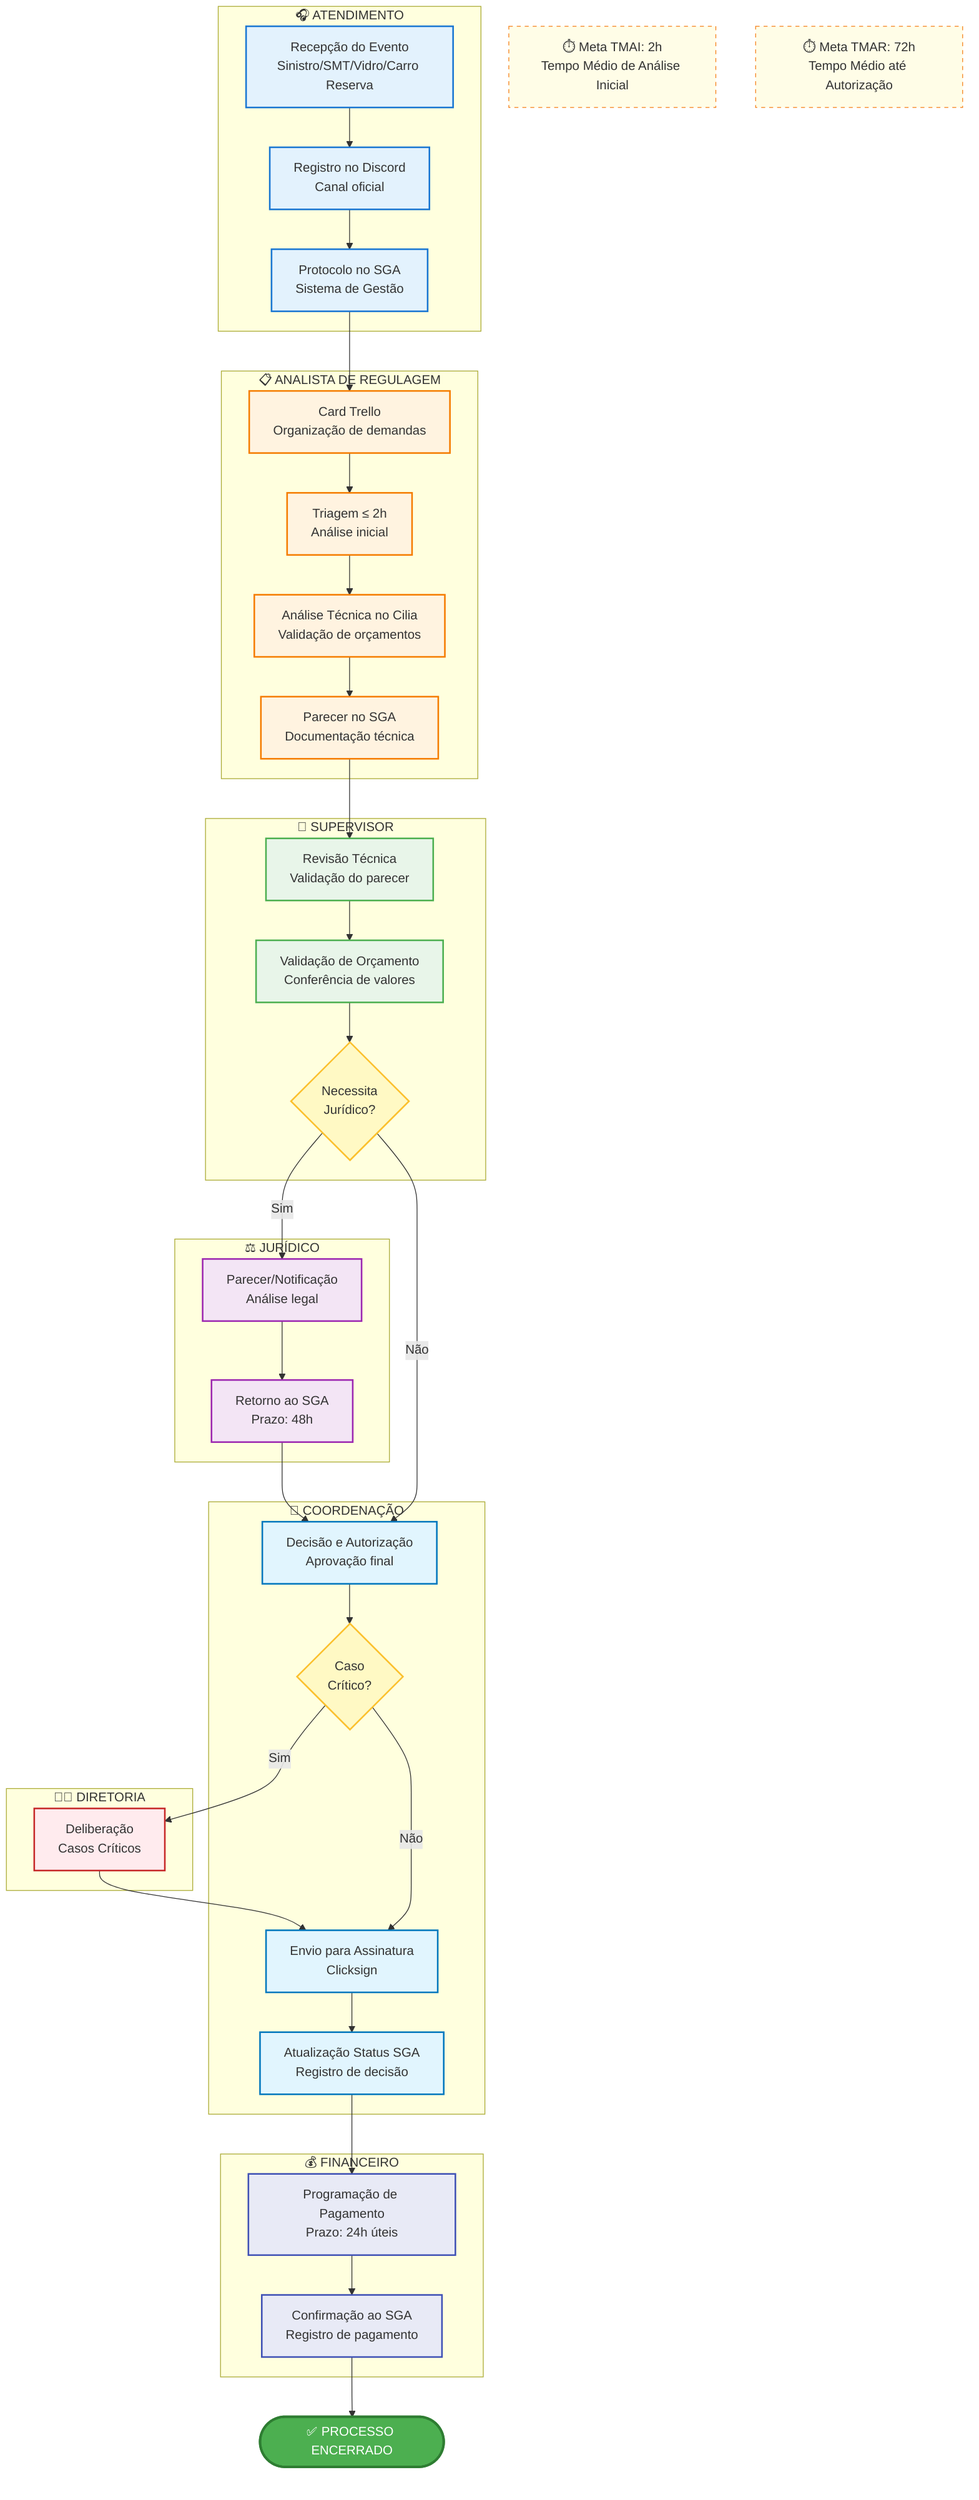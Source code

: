 flowchart TB
    subgraph Atendimento["🎧 ATENDIMENTO"]
        A1[Recepção do Evento<br/>Sinistro/SMT/Vidro/Carro Reserva]
        A2[Registro no Discord<br/>Canal oficial]
        A3[Protocolo no SGA<br/>Sistema de Gestão]
        style A1 fill:#e3f2fd,stroke:#1976d2,stroke-width:2px
        style A2 fill:#e3f2fd,stroke:#1976d2,stroke-width:2px
        style A3 fill:#e3f2fd,stroke:#1976d2,stroke-width:2px
    end
    
    subgraph Analista["📋 ANALISTA DE REGULAGEM"]
        B1[Card Trello<br/>Organização de demandas]
        B2[Triagem ≤ 2h<br/>Análise inicial]
        B3[Análise Técnica no Cilia<br/>Validação de orçamentos]
        B4[Parecer no SGA<br/>Documentação técnica]
        style B1 fill:#fff3e0,stroke:#f57c00,stroke-width:2px
        style B2 fill:#fff3e0,stroke:#f57c00,stroke-width:2px
        style B3 fill:#fff3e0,stroke:#f57c00,stroke-width:2px
        style B4 fill:#fff3e0,stroke:#f57c00,stroke-width:2px
    end
    
    subgraph Supervisor["👔 SUPERVISOR"]
        C1[Revisão Técnica<br/>Validação do parecer]
        C2[Validação de Orçamento<br/>Conferência de valores]
        C3{Necessita<br/>Jurídico?}
        style C1 fill:#e8f5e9,stroke:#4caf50,stroke-width:2px
        style C2 fill:#e8f5e9,stroke:#4caf50,stroke-width:2px
        style C3 fill:#fff9c4,stroke:#fbc02d,stroke-width:2px
    end
    
    subgraph Juridico["⚖️ JURÍDICO"]
        E1[Parecer/Notificação<br/>Análise legal]
        E2[Retorno ao SGA<br/>Prazo: 48h]
        style E1 fill:#f3e5f5,stroke:#9c27b0,stroke-width:2px
        style E2 fill:#f3e5f5,stroke:#9c27b0,stroke-width:2px
    end
    
    subgraph Coordenacao["🎯 COORDENAÇÃO"]
        D1[Decisão e Autorização<br/>Aprovação final]
        D2[Envio para Assinatura<br/>Clicksign]
        D3[Atualização Status SGA<br/>Registro de decisão]
        D4{Caso<br/>Crítico?}
        style D1 fill:#e1f5fe,stroke:#0277bd,stroke-width:2px
        style D2 fill:#e1f5fe,stroke:#0277bd,stroke-width:2px
        style D3 fill:#e1f5fe,stroke:#0277bd,stroke-width:2px
        style D4 fill:#fff9c4,stroke:#fbc02d,stroke-width:2px
    end
    
    subgraph Diretoria["👨‍💼 DIRETORIA"]
        G1[Deliberação<br/>Casos Críticos]
        style G1 fill:#ffebee,stroke:#c62828,stroke-width:2px
    end
    
    subgraph Financeiro["💰 FINANCEIRO"]
        F1[Programação de Pagamento<br/>Prazo: 24h úteis]
        F2[Confirmação ao SGA<br/>Registro de pagamento]
        style F1 fill:#e8eaf6,stroke:#3f51b5,stroke-width:2px
        style F2 fill:#e8eaf6,stroke:#3f51b5,stroke-width:2px
    end
    
    Fim([✅ PROCESSO ENCERRADO])
    style Fim fill:#4caf50,stroke:#2e7d32,stroke-width:3px,color:#fff
    
    A1 --> A2
    A2 --> A3
    A3 --> B1
    B1 --> B2
    B2 --> B3
    B3 --> B4
    B4 --> C1
    C1 --> C2
    C2 --> C3
    
    C3 -->|Sim| E1
    E1 --> E2
    E2 --> D1
    
    C3 -->|Não| D1
    
    D1 --> D4
    D4 -->|Sim| G1
    G1 --> D2
    D4 -->|Não| D2
    
    D2 --> D3
    D3 --> F1
    F1 --> F2
    F2 --> Fim
    
    Note1[⏱️ Meta TMAI: 2h<br/>Tempo Médio de Análise Inicial]
    style Note1 fill:#fffde7,stroke:#f57f17,stroke-width:1px,stroke-dasharray: 5 5
    
    Note2[⏱️ Meta TMAR: 72h<br/>Tempo Médio até Autorização]
    style Note2 fill:#fffde7,stroke:#f57f17,stroke-width:1px,stroke-dasharray: 5 5